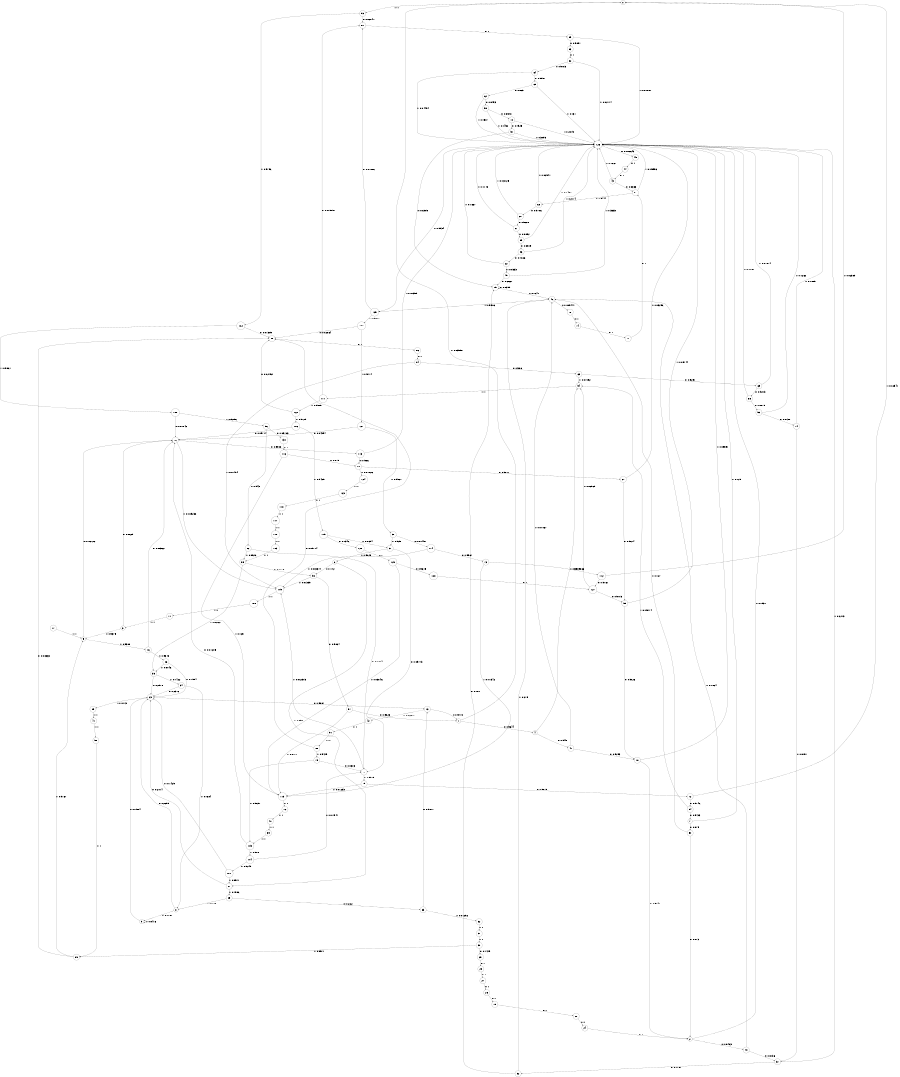 digraph "ch3_random_source_L15" {
size = "6,8.5";
ratio = "fill";
node [shape = circle];
node [fontsize = 24];
edge [fontsize = 24];
0 -> 93 [label = "1: 1        "];
1 -> 4 [label = "0: 0.9644   "];
1 -> 0 [label = "1: 0.03558  "];
2 -> 48 [label = "0: 0.8463   "];
2 -> 126 [label = "1: 0.1537   "];
3 -> 76 [label = "0: 0.0625   "];
3 -> 5 [label = "1: 0.9375   "];
4 -> 47 [label = "0: 0.949    "];
4 -> 94 [label = "1: 0.051    "];
5 -> 76 [label = "0: 0.06122  "];
5 -> 16 [label = "1: 0.9388   "];
6 -> 98 [label = "0: 0.142    "];
6 -> 21 [label = "1: 0.858    "];
7 -> 50 [label = "0: 0.875    "];
7 -> 126 [label = "1: 0.125    "];
8 -> 23 [label = "0: 0.2299   "];
8 -> 9 [label = "1: 0.7701   "];
9 -> 23 [label = "0: 0.1584   "];
9 -> 9 [label = "1: 0.8416   "];
10 -> 51 [label = "0: 0.7925   "];
10 -> 126 [label = "1: 0.2075   "];
11 -> 3 [label = "1: 1        "];
12 -> 40 [label = "1: 1        "];
13 -> 1 [label = "0: 0.9778   "];
13 -> 42 [label = "1: 0.02217  "];
14 -> 57 [label = "0: 0.8191   "];
14 -> 126 [label = "1: 0.1809   "];
15 -> 15 [label = "0: 0.8359   "];
15 -> 46 [label = "1: 0.1641   "];
16 -> 76 [label = "0: 0.06522  "];
16 -> 36 [label = "1: 0.9348   "];
17 -> 5 [label = "1: 1        "];
18 -> 2 [label = "0: 0.9041   "];
18 -> 126 [label = "1: 0.09591  "];
19 -> 20 [label = "0: 1        "];
20 -> 24 [label = "0: 1        "];
21 -> 23 [label = "0: 0.2014   "];
21 -> 25 [label = "1: 0.7986   "];
22 -> 49 [label = "0: 0.8333   "];
22 -> 126 [label = "1: 0.1667   "];
23 -> 13 [label = "0: 0.9887   "];
23 -> 95 [label = "1: 0.0113   "];
24 -> 2 [label = "0: 1        "];
25 -> 33 [label = "0: 0.222    "];
25 -> 8 [label = "1: 0.778    "];
26 -> 19 [label = "0: 1        "];
27 -> 26 [label = "0: 1        "];
28 -> 27 [label = "0: 1        "];
29 -> 28 [label = "0: 1        "];
30 -> 29 [label = "0: 0.1429   "];
30 -> 89 [label = "1: 0.8571   "];
31 -> 30 [label = "1: 1        "];
32 -> 31 [label = "1: 1        "];
33 -> 13 [label = "0: 0.9871   "];
33 -> 32 [label = "1: 0.01292  "];
34 -> 23 [label = "0: 0.2316   "];
34 -> 8 [label = "1: 0.7684   "];
35 -> 23 [label = "0: 0.2578   "];
35 -> 34 [label = "1: 0.7422   "];
36 -> 23 [label = "0: 0.1954   "];
36 -> 35 [label = "1: 0.8046   "];
37 -> 77 [label = "0: 0.09773  "];
37 -> 6 [label = "1: 0.9023   "];
38 -> 114 [label = "0: 0.07497  "];
38 -> 37 [label = "1: 0.925    "];
39 -> 105 [label = "1: 1        "];
40 -> 39 [label = "1: 1        "];
41 -> 90 [label = "1: 1        "];
42 -> 91 [label = "1: 1        "];
43 -> 81 [label = "0: 0.8333   "];
43 -> 126 [label = "1: 0.1667   "];
44 -> 43 [label = "0: 1        "];
45 -> 44 [label = "0: 1        "];
46 -> 78 [label = "0: 0.009441  "];
46 -> 125 [label = "1: 0.9906   "];
47 -> 18 [label = "0: 0.9293   "];
47 -> 46 [label = "1: 0.07067  "];
48 -> 57 [label = "0: 0.8136   "];
48 -> 46 [label = "1: 0.1864   "];
49 -> 15 [label = "0: 0.6667   "];
49 -> 126 [label = "1: 0.3333   "];
50 -> 2 [label = "0: 0.873    "];
50 -> 46 [label = "1: 0.127    "];
51 -> 15 [label = "0: 0.6905   "];
51 -> 126 [label = "1: 0.3095   "];
52 -> 15 [label = "0: 0.781    "];
52 -> 46 [label = "1: 0.219    "];
53 -> 14 [label = "0: 0.8738   "];
53 -> 126 [label = "1: 0.1262   "];
54 -> 7 [label = "0: 0.9423   "];
54 -> 94 [label = "1: 0.05774  "];
55 -> 18 [label = "0: 0.9026   "];
55 -> 126 [label = "1: 0.09744  "];
56 -> 22 [label = "0: 0.7826   "];
56 -> 126 [label = "1: 0.2174   "];
57 -> 52 [label = "0: 0.7787   "];
57 -> 126 [label = "1: 0.2213   "];
58 -> 10 [label = "0: 0.8548   "];
58 -> 126 [label = "1: 0.1452   "];
59 -> 56 [label = "0: 0.8519   "];
59 -> 126 [label = "1: 0.1481   "];
60 -> 61 [label = "0: 0.9688   "];
60 -> 126 [label = "1: 0.03125  "];
61 -> 59 [label = "0: 0.8852   "];
61 -> 126 [label = "1: 0.1148   "];
62 -> 58 [label = "0: 0.8493   "];
62 -> 126 [label = "1: 0.1507   "];
63 -> 69 [label = "0: 0.9291   "];
63 -> 94 [label = "1: 0.07092  "];
64 -> 65 [label = "0: 0.9551   "];
64 -> 126 [label = "1: 0.04494  "];
65 -> 62 [label = "0: 0.869    "];
65 -> 126 [label = "1: 0.131    "];
66 -> 53 [label = "0: 0.8819   "];
66 -> 126 [label = "1: 0.1181   "];
67 -> 55 [label = "0: 0.9674   "];
67 -> 126 [label = "1: 0.03256  "];
68 -> 60 [label = "0: 0.9706   "];
68 -> 126 [label = "1: 0.02941  "];
69 -> 66 [label = "0: 0.9213   "];
69 -> 126 [label = "1: 0.07874  "];
70 -> 67 [label = "0: 0.9817   "];
70 -> 124 [label = "1: 0.01826  "];
71 -> 81 [label = "0: 1        "];
72 -> 54 [label = "0: 0.9746   "];
72 -> 0 [label = "1: 0.02541  "];
73 -> 112 [label = "0: 0.9866   "];
73 -> 115 [label = "1: 0.01342  "];
74 -> 71 [label = "0: 1        "];
75 -> 72 [label = "0: 0.9875   "];
75 -> 115 [label = "1: 0.01253  "];
76 -> 113 [label = "0: 0.9908   "];
76 -> 109 [label = "1: 0.009238  "];
77 -> 75 [label = "0: 0.9975   "];
77 -> 109 [label = "1: 0.002503  "];
78 -> 74 [label = "0: 1        "];
79 -> 77 [label = "0: 0.0303   "];
79 -> 105 [label = "1: 0.9697   "];
80 -> 88 [label = "0: 0.05714  "];
80 -> 79 [label = "1: 0.9429   "];
81 -> 68 [label = "0: 0.9444   "];
81 -> 126 [label = "1: 0.05556  "];
82 -> 64 [label = "0: 0.9783   "];
82 -> 126 [label = "1: 0.02174  "];
83 -> 82 [label = "0: 1        "];
84 -> 63 [label = "0: 0.986    "];
84 -> 109 [label = "1: 0.01404  "];
85 -> 83 [label = "0: 0.9891   "];
85 -> 126 [label = "1: 0.01087  "];
86 -> 84 [label = "0: 1        "];
87 -> 85 [label = "0: 1        "];
88 -> 86 [label = "0: 1        "];
89 -> 88 [label = "0: 0.08333  "];
89 -> 5 [label = "1: 0.9167   "];
90 -> 89 [label = "1: 1        "];
91 -> 80 [label = "1: 1        "];
92 -> 77 [label = "0: 0.1074   "];
92 -> 99 [label = "1: 0.8926   "];
93 -> 87 [label = "0: 0.02041  "];
93 -> 102 [label = "1: 0.9796   "];
94 -> 111 [label = "1: 1        "];
95 -> 41 [label = "1: 1        "];
96 -> 130 [label = "0: 0.05703  "];
96 -> 92 [label = "1: 0.943    "];
97 -> 1 [label = "0: 0.9823   "];
97 -> 115 [label = "1: 0.0177   "];
98 -> 97 [label = "0: 0.9864   "];
98 -> 109 [label = "1: 0.01359  "];
99 -> 98 [label = "0: 0.1778   "];
99 -> 35 [label = "1: 0.8222   "];
100 -> 76 [label = "0: 0.07042  "];
100 -> 96 [label = "1: 0.9296   "];
101 -> 23 [label = "0: 0.1429   "];
101 -> 21 [label = "1: 0.8571   "];
102 -> 88 [label = "0: 0.01389  "];
102 -> 100 [label = "1: 0.9861   "];
103 -> 99 [label = "1: 1        "];
104 -> 77 [label = "0: 0.07547  "];
104 -> 101 [label = "1: 0.9245   "];
105 -> 76 [label = "0: 0.01205  "];
105 -> 104 [label = "1: 0.988    "];
106 -> 76 [label = "0: 0.05714  "];
106 -> 119 [label = "1: 0.9429   "];
107 -> 88 [label = "0: 0.02864  "];
107 -> 121 [label = "1: 0.9714   "];
108 -> 11 [label = "1: 1        "];
109 -> 108 [label = "1: 1        "];
110 -> 103 [label = "1: 1        "];
111 -> 87 [label = "0: 0.009091  "];
111 -> 122 [label = "1: 0.9909   "];
112 -> 127 [label = "0: 0.9761   "];
112 -> 0 [label = "1: 0.02389  "];
113 -> 70 [label = "0: 0.986    "];
113 -> 126 [label = "1: 0.01395  "];
114 -> 73 [label = "0: 0.9967   "];
114 -> 109 [label = "1: 0.003344  "];
115 -> 12 [label = "1: 1        "];
116 -> 70 [label = "0: 0.875    "];
116 -> 115 [label = "1: 0.125    "];
117 -> 110 [label = "1: 1        "];
118 -> 117 [label = "1: 1        "];
119 -> 120 [label = "0: 0.1346   "];
119 -> 37 [label = "1: 0.8654   "];
120 -> 129 [label = "0: 1        "];
121 -> 76 [label = "0: 0.04394  "];
121 -> 38 [label = "1: 0.9561   "];
122 -> 88 [label = "0: 0.02752  "];
122 -> 106 [label = "1: 0.9725   "];
123 -> 118 [label = "1: 1        "];
124 -> 123 [label = "1: 1        "];
125 -> 87 [label = "0: 0.01886  "];
125 -> 107 [label = "1: 0.9811   "];
126 -> 45 [label = "0: 0.006643  "];
126 -> 125 [label = "1: 0.9934   "];
127 -> 55 [label = "0: 0.9703   "];
127 -> 94 [label = "1: 0.02969  "];
128 -> 127 [label = "0: 1        "];
129 -> 128 [label = "0: 0.9615   "];
129 -> 115 [label = "1: 0.03846  "];
130 -> 116 [label = "0: 1        "];
}